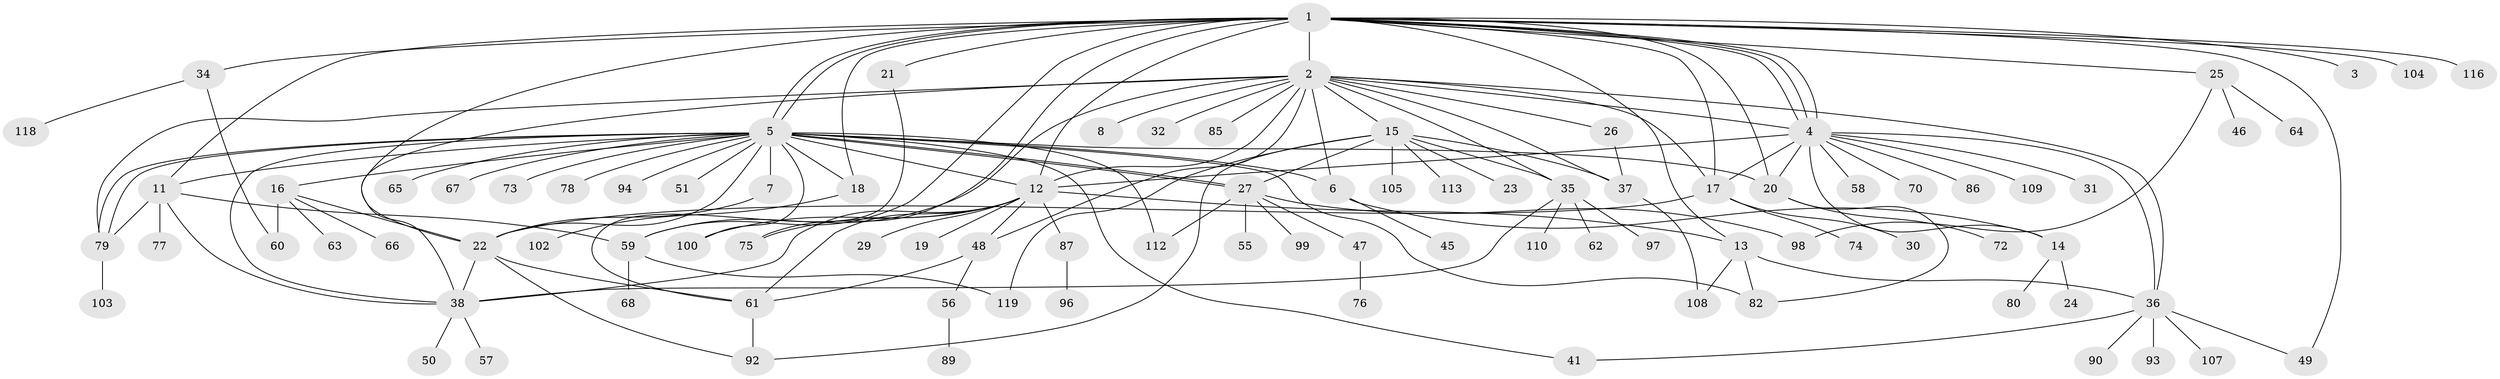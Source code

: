 // original degree distribution, {23: 0.008403361344537815, 16: 0.008403361344537815, 1: 0.4957983193277311, 13: 0.01680672268907563, 26: 0.008403361344537815, 4: 0.07563025210084033, 2: 0.15126050420168066, 3: 0.11764705882352941, 5: 0.058823529411764705, 9: 0.025210084033613446, 6: 0.01680672268907563, 7: 0.01680672268907563}
// Generated by graph-tools (version 1.1) at 2025/41/03/06/25 10:41:49]
// undirected, 93 vertices, 146 edges
graph export_dot {
graph [start="1"]
  node [color=gray90,style=filled];
  1 [super="+28"];
  2 [super="+43"];
  3;
  4 [super="+10"];
  5 [super="+9"];
  6;
  7;
  8;
  11 [super="+33"];
  12 [super="+95"];
  13 [super="+81"];
  14 [super="+40"];
  15 [super="+84"];
  16 [super="+114"];
  17 [super="+91"];
  18 [super="+44"];
  19;
  20 [super="+52"];
  21 [super="+111"];
  22 [super="+39"];
  23;
  24;
  25 [super="+101"];
  26 [super="+69"];
  27 [super="+54"];
  29;
  30;
  31;
  32;
  34;
  35 [super="+53"];
  36 [super="+42"];
  37;
  38 [super="+106"];
  41 [super="+115"];
  45;
  46;
  47;
  48 [super="+88"];
  49;
  50;
  51;
  55;
  56 [super="+83"];
  57;
  58;
  59 [super="+71"];
  60;
  61 [super="+117"];
  62;
  63;
  64;
  65;
  66;
  67;
  68;
  70;
  72;
  73;
  74;
  75;
  76;
  77;
  78;
  79;
  80;
  82;
  85;
  86;
  87;
  89;
  90;
  92;
  93;
  94;
  96;
  97;
  98;
  99;
  100;
  102;
  103;
  104;
  105;
  107;
  108;
  109;
  110;
  112;
  113;
  116;
  118;
  119;
  1 -- 2;
  1 -- 3;
  1 -- 4;
  1 -- 4;
  1 -- 4;
  1 -- 5;
  1 -- 5;
  1 -- 11;
  1 -- 12;
  1 -- 17;
  1 -- 18;
  1 -- 20;
  1 -- 21 [weight=2];
  1 -- 22;
  1 -- 25;
  1 -- 34;
  1 -- 49;
  1 -- 75;
  1 -- 104;
  1 -- 116;
  1 -- 59;
  1 -- 13;
  2 -- 6;
  2 -- 8;
  2 -- 12 [weight=2];
  2 -- 15;
  2 -- 17;
  2 -- 26;
  2 -- 32;
  2 -- 36 [weight=2];
  2 -- 37;
  2 -- 38;
  2 -- 48;
  2 -- 59;
  2 -- 79;
  2 -- 85;
  2 -- 35;
  2 -- 4;
  4 -- 12;
  4 -- 14;
  4 -- 17;
  4 -- 36;
  4 -- 58;
  4 -- 70;
  4 -- 86;
  4 -- 109;
  4 -- 20;
  4 -- 31;
  5 -- 6;
  5 -- 7;
  5 -- 11;
  5 -- 16;
  5 -- 18;
  5 -- 20;
  5 -- 27;
  5 -- 27;
  5 -- 38;
  5 -- 41;
  5 -- 51;
  5 -- 65;
  5 -- 67;
  5 -- 73;
  5 -- 78;
  5 -- 79;
  5 -- 79;
  5 -- 82;
  5 -- 94;
  5 -- 100;
  5 -- 112;
  5 -- 12;
  5 -- 22;
  6 -- 45;
  6 -- 14;
  7 -- 22;
  11 -- 77;
  11 -- 79;
  11 -- 59;
  11 -- 38;
  12 -- 13;
  12 -- 19;
  12 -- 29;
  12 -- 38;
  12 -- 61;
  12 -- 75;
  12 -- 87;
  12 -- 100;
  12 -- 48;
  13 -- 82;
  13 -- 36;
  13 -- 108;
  14 -- 24;
  14 -- 80;
  15 -- 23;
  15 -- 27;
  15 -- 35;
  15 -- 37;
  15 -- 92;
  15 -- 105;
  15 -- 113;
  15 -- 119;
  16 -- 22;
  16 -- 60;
  16 -- 63;
  16 -- 66;
  17 -- 30;
  17 -- 74;
  17 -- 22;
  18 -- 102;
  20 -- 72;
  20 -- 82;
  21 -- 61;
  22 -- 38;
  22 -- 61;
  22 -- 92;
  25 -- 46;
  25 -- 64;
  25 -- 98;
  26 -- 37;
  27 -- 47;
  27 -- 55;
  27 -- 98;
  27 -- 99;
  27 -- 112;
  34 -- 60;
  34 -- 118;
  35 -- 62;
  35 -- 110;
  35 -- 97;
  35 -- 38;
  36 -- 41;
  36 -- 90;
  36 -- 93;
  36 -- 107;
  36 -- 49;
  37 -- 108;
  38 -- 50;
  38 -- 57;
  47 -- 76;
  48 -- 56 [weight=2];
  48 -- 61;
  56 -- 89;
  59 -- 68;
  59 -- 119;
  61 -- 92;
  79 -- 103;
  87 -- 96;
}
